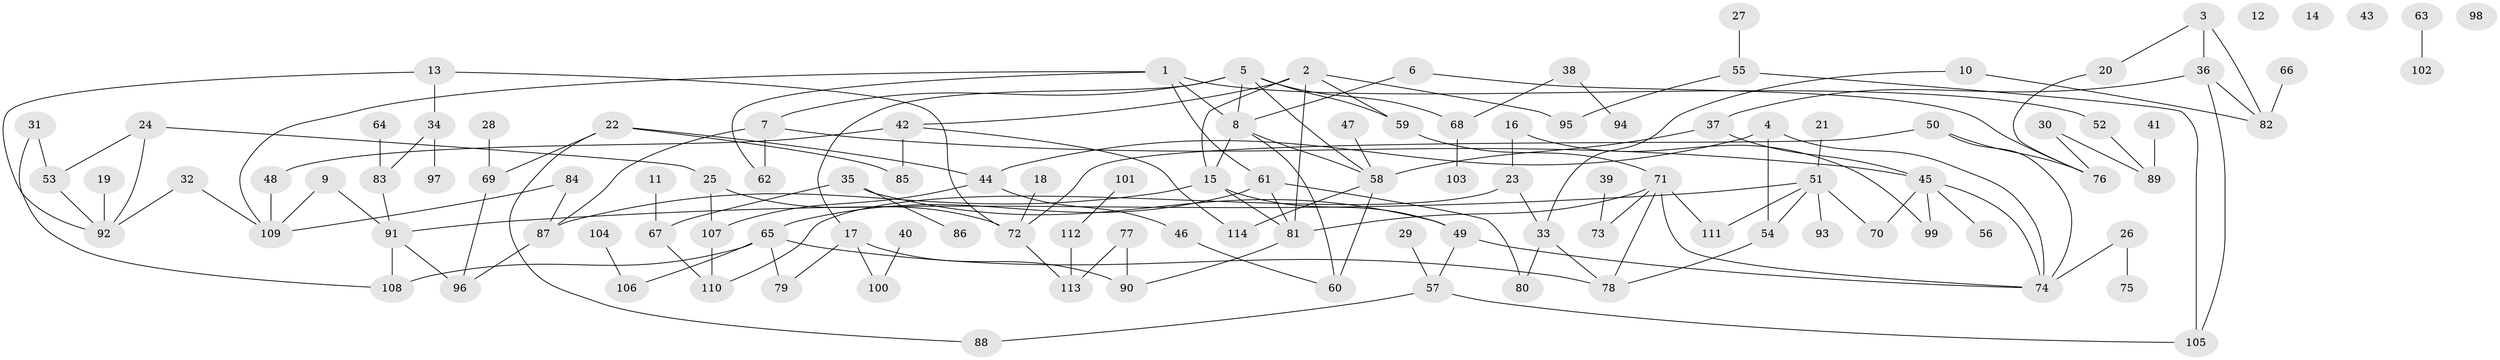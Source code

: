 // Generated by graph-tools (version 1.1) at 2025/00/03/09/25 03:00:54]
// undirected, 114 vertices, 153 edges
graph export_dot {
graph [start="1"]
  node [color=gray90,style=filled];
  1;
  2;
  3;
  4;
  5;
  6;
  7;
  8;
  9;
  10;
  11;
  12;
  13;
  14;
  15;
  16;
  17;
  18;
  19;
  20;
  21;
  22;
  23;
  24;
  25;
  26;
  27;
  28;
  29;
  30;
  31;
  32;
  33;
  34;
  35;
  36;
  37;
  38;
  39;
  40;
  41;
  42;
  43;
  44;
  45;
  46;
  47;
  48;
  49;
  50;
  51;
  52;
  53;
  54;
  55;
  56;
  57;
  58;
  59;
  60;
  61;
  62;
  63;
  64;
  65;
  66;
  67;
  68;
  69;
  70;
  71;
  72;
  73;
  74;
  75;
  76;
  77;
  78;
  79;
  80;
  81;
  82;
  83;
  84;
  85;
  86;
  87;
  88;
  89;
  90;
  91;
  92;
  93;
  94;
  95;
  96;
  97;
  98;
  99;
  100;
  101;
  102;
  103;
  104;
  105;
  106;
  107;
  108;
  109;
  110;
  111;
  112;
  113;
  114;
  1 -- 8;
  1 -- 52;
  1 -- 61;
  1 -- 62;
  1 -- 109;
  2 -- 15;
  2 -- 42;
  2 -- 59;
  2 -- 81;
  2 -- 95;
  3 -- 20;
  3 -- 36;
  3 -- 82;
  4 -- 44;
  4 -- 54;
  4 -- 74;
  5 -- 7;
  5 -- 8;
  5 -- 17;
  5 -- 58;
  5 -- 59;
  5 -- 68;
  6 -- 8;
  6 -- 76;
  7 -- 45;
  7 -- 62;
  7 -- 87;
  8 -- 15;
  8 -- 58;
  8 -- 60;
  9 -- 91;
  9 -- 109;
  10 -- 33;
  10 -- 82;
  11 -- 67;
  13 -- 34;
  13 -- 72;
  13 -- 92;
  15 -- 49;
  15 -- 81;
  15 -- 87;
  16 -- 23;
  16 -- 99;
  17 -- 79;
  17 -- 90;
  17 -- 100;
  18 -- 72;
  19 -- 92;
  20 -- 76;
  21 -- 51;
  22 -- 44;
  22 -- 69;
  22 -- 85;
  22 -- 88;
  23 -- 33;
  23 -- 110;
  24 -- 25;
  24 -- 53;
  24 -- 92;
  25 -- 72;
  25 -- 107;
  26 -- 74;
  26 -- 75;
  27 -- 55;
  28 -- 69;
  29 -- 57;
  30 -- 76;
  30 -- 89;
  31 -- 53;
  31 -- 108;
  32 -- 92;
  32 -- 109;
  33 -- 78;
  33 -- 80;
  34 -- 83;
  34 -- 97;
  35 -- 49;
  35 -- 67;
  35 -- 86;
  36 -- 37;
  36 -- 82;
  36 -- 105;
  37 -- 45;
  37 -- 58;
  38 -- 68;
  38 -- 94;
  39 -- 73;
  40 -- 100;
  41 -- 89;
  42 -- 48;
  42 -- 85;
  42 -- 114;
  44 -- 46;
  44 -- 107;
  45 -- 56;
  45 -- 70;
  45 -- 74;
  45 -- 99;
  46 -- 60;
  47 -- 58;
  48 -- 109;
  49 -- 57;
  49 -- 74;
  50 -- 72;
  50 -- 74;
  50 -- 76;
  51 -- 54;
  51 -- 70;
  51 -- 91;
  51 -- 93;
  51 -- 111;
  52 -- 89;
  53 -- 92;
  54 -- 78;
  55 -- 95;
  55 -- 105;
  57 -- 88;
  57 -- 105;
  58 -- 60;
  58 -- 114;
  59 -- 71;
  61 -- 65;
  61 -- 80;
  61 -- 81;
  63 -- 102;
  64 -- 83;
  65 -- 78;
  65 -- 79;
  65 -- 106;
  65 -- 108;
  66 -- 82;
  67 -- 110;
  68 -- 103;
  69 -- 96;
  71 -- 73;
  71 -- 74;
  71 -- 78;
  71 -- 81;
  71 -- 111;
  72 -- 113;
  77 -- 90;
  77 -- 113;
  81 -- 90;
  83 -- 91;
  84 -- 87;
  84 -- 109;
  87 -- 96;
  91 -- 96;
  91 -- 108;
  101 -- 112;
  104 -- 106;
  107 -- 110;
  112 -- 113;
}
